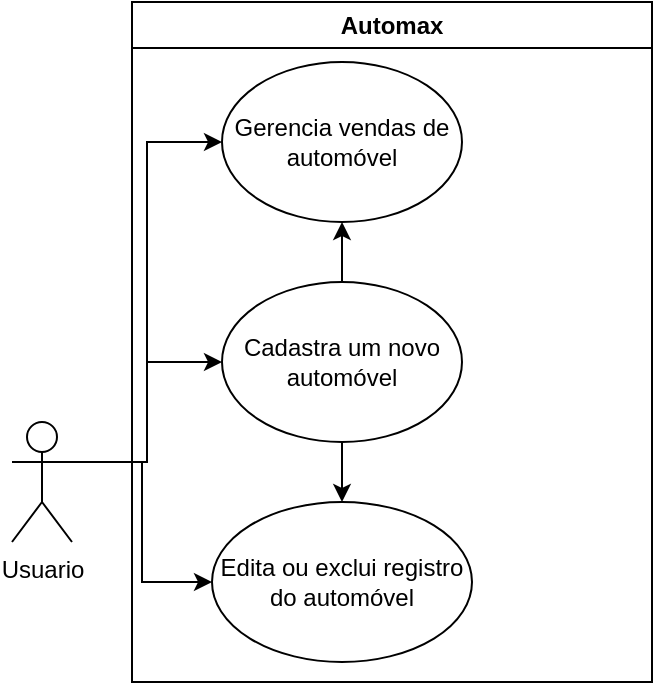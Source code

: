 <mxfile version="21.5.0" type="github">
  <diagram name="Página-1" id="THb22jrygqU2779-wDtz">
    <mxGraphModel dx="1114" dy="598" grid="1" gridSize="10" guides="1" tooltips="1" connect="1" arrows="1" fold="1" page="1" pageScale="1" pageWidth="827" pageHeight="1169" math="0" shadow="0">
      <root>
        <mxCell id="0" />
        <mxCell id="1" parent="0" />
        <mxCell id="LAzaywzZ9Q9SBaDHnymR-9" style="edgeStyle=orthogonalEdgeStyle;rounded=0;orthogonalLoop=1;jettySize=auto;html=1;exitX=1;exitY=0.333;exitDx=0;exitDy=0;exitPerimeter=0;entryX=0;entryY=0.5;entryDx=0;entryDy=0;" edge="1" parent="1" source="iEAlqmxpbYEFQMZm1RU_-1" target="LAzaywzZ9Q9SBaDHnymR-5">
          <mxGeometry relative="1" as="geometry" />
        </mxCell>
        <mxCell id="LAzaywzZ9Q9SBaDHnymR-10" style="edgeStyle=orthogonalEdgeStyle;rounded=0;orthogonalLoop=1;jettySize=auto;html=1;exitX=1;exitY=0.333;exitDx=0;exitDy=0;exitPerimeter=0;entryX=0;entryY=0.5;entryDx=0;entryDy=0;" edge="1" parent="1" source="iEAlqmxpbYEFQMZm1RU_-1" target="LAzaywzZ9Q9SBaDHnymR-4">
          <mxGeometry relative="1" as="geometry" />
        </mxCell>
        <mxCell id="LAzaywzZ9Q9SBaDHnymR-11" style="edgeStyle=orthogonalEdgeStyle;rounded=0;orthogonalLoop=1;jettySize=auto;html=1;exitX=1;exitY=0.333;exitDx=0;exitDy=0;exitPerimeter=0;entryX=0;entryY=0.5;entryDx=0;entryDy=0;" edge="1" parent="1" source="iEAlqmxpbYEFQMZm1RU_-1" target="LAzaywzZ9Q9SBaDHnymR-7">
          <mxGeometry relative="1" as="geometry" />
        </mxCell>
        <mxCell id="iEAlqmxpbYEFQMZm1RU_-1" value="Usuario" style="shape=umlActor;verticalLabelPosition=bottom;verticalAlign=top;html=1;outlineConnect=0;" parent="1" vertex="1">
          <mxGeometry x="50" y="450" width="30" height="60" as="geometry" />
        </mxCell>
        <mxCell id="LAzaywzZ9Q9SBaDHnymR-3" value="Automax" style="swimlane;whiteSpace=wrap;html=1;" vertex="1" parent="1">
          <mxGeometry x="110" y="240" width="260" height="340" as="geometry" />
        </mxCell>
        <mxCell id="LAzaywzZ9Q9SBaDHnymR-6" value="" style="edgeStyle=orthogonalEdgeStyle;rounded=0;orthogonalLoop=1;jettySize=auto;html=1;" edge="1" parent="LAzaywzZ9Q9SBaDHnymR-3" source="LAzaywzZ9Q9SBaDHnymR-4" target="LAzaywzZ9Q9SBaDHnymR-5">
          <mxGeometry relative="1" as="geometry" />
        </mxCell>
        <mxCell id="LAzaywzZ9Q9SBaDHnymR-8" value="" style="edgeStyle=orthogonalEdgeStyle;rounded=0;orthogonalLoop=1;jettySize=auto;html=1;" edge="1" parent="LAzaywzZ9Q9SBaDHnymR-3" source="LAzaywzZ9Q9SBaDHnymR-4" target="LAzaywzZ9Q9SBaDHnymR-7">
          <mxGeometry relative="1" as="geometry" />
        </mxCell>
        <mxCell id="LAzaywzZ9Q9SBaDHnymR-4" value="Cadastra um novo automóvel" style="ellipse;whiteSpace=wrap;html=1;" vertex="1" parent="LAzaywzZ9Q9SBaDHnymR-3">
          <mxGeometry x="45" y="140" width="120" height="80" as="geometry" />
        </mxCell>
        <mxCell id="LAzaywzZ9Q9SBaDHnymR-5" value="Gerencia vendas de automóvel" style="ellipse;whiteSpace=wrap;html=1;" vertex="1" parent="LAzaywzZ9Q9SBaDHnymR-3">
          <mxGeometry x="45" y="30" width="120" height="80" as="geometry" />
        </mxCell>
        <mxCell id="LAzaywzZ9Q9SBaDHnymR-7" value="Edita ou exclui registro do automóvel" style="ellipse;whiteSpace=wrap;html=1;" vertex="1" parent="LAzaywzZ9Q9SBaDHnymR-3">
          <mxGeometry x="40" y="250" width="130" height="80" as="geometry" />
        </mxCell>
      </root>
    </mxGraphModel>
  </diagram>
</mxfile>

